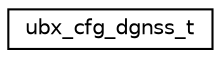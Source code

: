 digraph "Graphical Class Hierarchy"
{
  edge [fontname="Helvetica",fontsize="10",labelfontname="Helvetica",labelfontsize="10"];
  node [fontname="Helvetica",fontsize="10",shape=record];
  rankdir="LR";
  Node1 [label="ubx_cfg_dgnss_t",height=0.2,width=0.4,color="black", fillcolor="white", style="filled",URL="$structubx__cfg__dgnss__t.html"];
}
